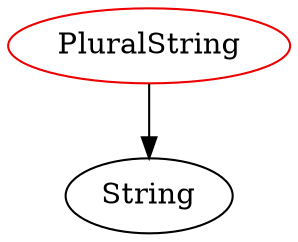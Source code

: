 digraph pluralstring{
PluralString -> String;
PluralString	[shape=oval, color=red2, label="PluralString"];
}
